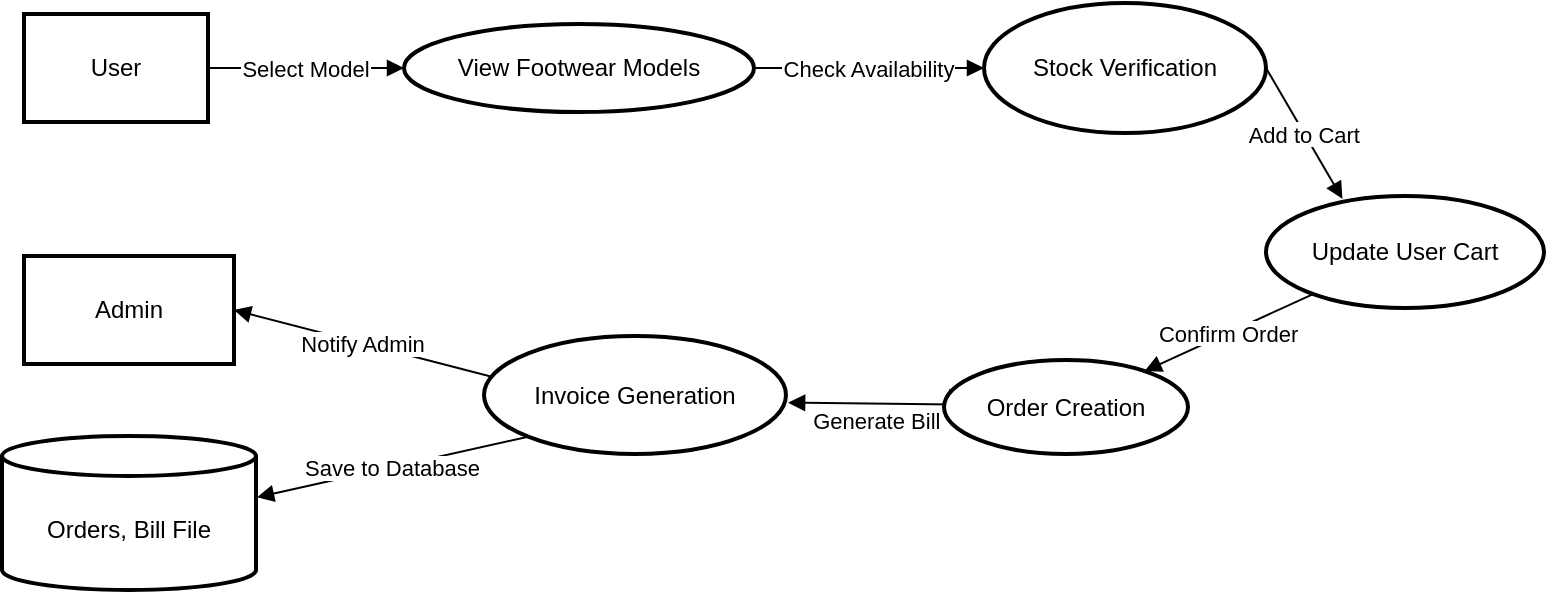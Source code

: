<mxfile version="26.1.0">
  <diagram name="Page-1" id="pxNCTotLaWRQBIgrMbgC">
    <mxGraphModel dx="1151" dy="725" grid="1" gridSize="10" guides="1" tooltips="1" connect="1" arrows="1" fold="1" page="1" pageScale="1" pageWidth="850" pageHeight="1100" math="0" shadow="0">
      <root>
        <mxCell id="0" />
        <mxCell id="1" parent="0" />
        <mxCell id="BJWpQRJsVuz9VFp80MpE-16" value="User" style="whiteSpace=wrap;strokeWidth=2;" vertex="1" parent="1">
          <mxGeometry x="20" y="129" width="92" height="54" as="geometry" />
        </mxCell>
        <mxCell id="BJWpQRJsVuz9VFp80MpE-17" value="View Footwear Models" style="ellipse;strokeWidth=2;whiteSpace=wrap;resizeWidth=1;resizeHeight=1;" vertex="1" parent="1">
          <mxGeometry x="210" y="134" width="175" height="44" as="geometry" />
        </mxCell>
        <mxCell id="BJWpQRJsVuz9VFp80MpE-18" value="Stock Verification" style="ellipse;strokeWidth=2;whiteSpace=wrap;resizeWidth=1;resizeHeight=1;" vertex="1" parent="1">
          <mxGeometry x="500" y="123.5" width="141" height="65" as="geometry" />
        </mxCell>
        <mxCell id="BJWpQRJsVuz9VFp80MpE-19" value="Update User Cart" style="ellipse;strokeWidth=2;whiteSpace=wrap;resizeWidth=1;resizeHeight=1;" vertex="1" parent="1">
          <mxGeometry x="641" y="220" width="139" height="56" as="geometry" />
        </mxCell>
        <mxCell id="BJWpQRJsVuz9VFp80MpE-21" value="Invoice Generation" style="ellipse;strokeWidth=2;whiteSpace=wrap;resizeWidth=1;resizeHeight=1;" vertex="1" parent="1">
          <mxGeometry x="250" y="290" width="151" height="59" as="geometry" />
        </mxCell>
        <mxCell id="BJWpQRJsVuz9VFp80MpE-22" value="Orders, Bill File" style="shape=cylinder3;boundedLbl=1;backgroundOutline=1;size=10;strokeWidth=2;whiteSpace=wrap;" vertex="1" parent="1">
          <mxGeometry x="9" y="340" width="127" height="77" as="geometry" />
        </mxCell>
        <mxCell id="BJWpQRJsVuz9VFp80MpE-23" value="Admin" style="whiteSpace=wrap;strokeWidth=2;" vertex="1" parent="1">
          <mxGeometry x="20" y="250" width="105" height="54" as="geometry" />
        </mxCell>
        <mxCell id="BJWpQRJsVuz9VFp80MpE-24" value="Select Model" style="curved=1;startArrow=none;endArrow=block;exitX=1;exitY=0.5;entryX=0;entryY=0.5;rounded=0;" edge="1" parent="1" source="BJWpQRJsVuz9VFp80MpE-16" target="BJWpQRJsVuz9VFp80MpE-17">
          <mxGeometry relative="1" as="geometry">
            <Array as="points" />
          </mxGeometry>
        </mxCell>
        <mxCell id="BJWpQRJsVuz9VFp80MpE-25" value="Check Availability" style="curved=1;startArrow=none;endArrow=block;exitX=1;exitY=0.5;entryX=0;entryY=0.5;rounded=0;" edge="1" parent="1" source="BJWpQRJsVuz9VFp80MpE-17" target="BJWpQRJsVuz9VFp80MpE-18">
          <mxGeometry relative="1" as="geometry">
            <Array as="points" />
          </mxGeometry>
        </mxCell>
        <mxCell id="BJWpQRJsVuz9VFp80MpE-26" value="Add to Cart" style="curved=1;startArrow=none;endArrow=block;exitX=1;exitY=0.5;entryX=0.275;entryY=0.026;rounded=0;entryDx=0;entryDy=0;entryPerimeter=0;" edge="1" parent="1" source="BJWpQRJsVuz9VFp80MpE-18" target="BJWpQRJsVuz9VFp80MpE-19">
          <mxGeometry relative="1" as="geometry">
            <Array as="points" />
          </mxGeometry>
        </mxCell>
        <mxCell id="BJWpQRJsVuz9VFp80MpE-27" value="Confirm Order" style="curved=1;startArrow=none;endArrow=block;rounded=0;" edge="1" parent="1" source="BJWpQRJsVuz9VFp80MpE-19" target="BJWpQRJsVuz9VFp80MpE-20">
          <mxGeometry relative="1" as="geometry">
            <Array as="points" />
          </mxGeometry>
        </mxCell>
        <mxCell id="BJWpQRJsVuz9VFp80MpE-28" value="Generate Bill" style="curved=1;startArrow=none;endArrow=block;exitX=1;exitY=0.5;rounded=0;entryX=1.007;entryY=0.565;entryDx=0;entryDy=0;entryPerimeter=0;" edge="1" parent="1" source="BJWpQRJsVuz9VFp80MpE-20" target="BJWpQRJsVuz9VFp80MpE-21">
          <mxGeometry x="0.553" y="8" relative="1" as="geometry">
            <Array as="points" />
            <mxPoint x="1002.0" y="280.5" as="sourcePoint" />
            <mxPoint x="690" y="267" as="targetPoint" />
            <mxPoint as="offset" />
          </mxGeometry>
        </mxCell>
        <mxCell id="BJWpQRJsVuz9VFp80MpE-29" value="Save to Database" style="startArrow=none;endArrow=block;entryX=1.004;entryY=0.398;rounded=0;exitX=0;exitY=1;exitDx=0;exitDy=0;entryDx=0;entryDy=0;entryPerimeter=0;" edge="1" parent="1" source="BJWpQRJsVuz9VFp80MpE-21" target="BJWpQRJsVuz9VFp80MpE-22">
          <mxGeometry relative="1" as="geometry">
            <mxPoint x="680" y="250" as="sourcePoint" />
          </mxGeometry>
        </mxCell>
        <mxCell id="BJWpQRJsVuz9VFp80MpE-30" value="Notify Admin" style="startArrow=none;endArrow=block;exitX=0.029;exitY=0.347;entryX=1;entryY=0.5;rounded=0;exitDx=0;exitDy=0;exitPerimeter=0;entryDx=0;entryDy=0;" edge="1" parent="1" source="BJWpQRJsVuz9VFp80MpE-21" target="BJWpQRJsVuz9VFp80MpE-23">
          <mxGeometry relative="1" as="geometry" />
        </mxCell>
        <mxCell id="BJWpQRJsVuz9VFp80MpE-32" value="" style="curved=1;startArrow=none;endArrow=block;exitX=0.049;exitY=0.365;entryX=0;entryY=0.5;rounded=0;exitDx=0;exitDy=0;exitPerimeter=0;" edge="1" parent="1" source="BJWpQRJsVuz9VFp80MpE-20" target="BJWpQRJsVuz9VFp80MpE-20">
          <mxGeometry relative="1" as="geometry">
            <Array as="points" />
            <mxPoint x="1002.0" y="280.5" as="sourcePoint" />
            <mxPoint x="680.0" y="266.5" as="targetPoint" />
          </mxGeometry>
        </mxCell>
        <mxCell id="BJWpQRJsVuz9VFp80MpE-20" value="Order Creation" style="ellipse;strokeWidth=2;whiteSpace=wrap;resizeWidth=1;resizeHeight=1;" vertex="1" parent="1">
          <mxGeometry x="480" y="302" width="122" height="47" as="geometry" />
        </mxCell>
      </root>
    </mxGraphModel>
  </diagram>
</mxfile>
